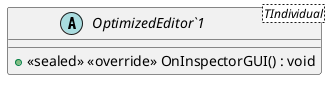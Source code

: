 @startuml
abstract class "OptimizedEditor`1"<TIndividual> {
    + <<sealed>> <<override>> OnInspectorGUI() : void
}
@enduml
